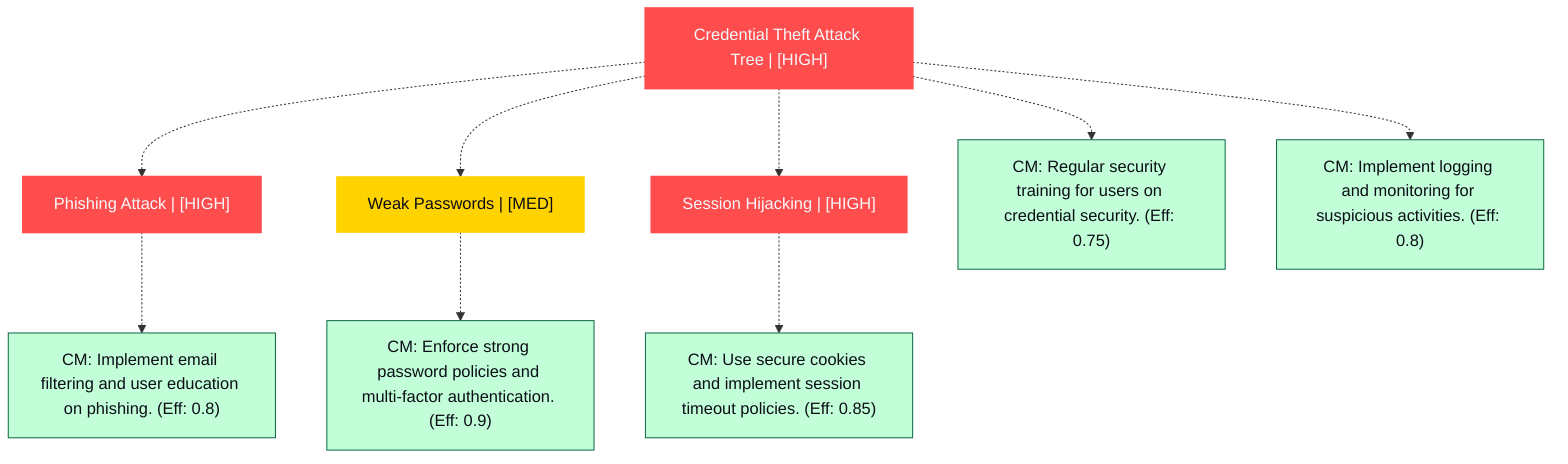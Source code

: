 graph TB
  node_01K65Y8ETTJDY5C6FED9V31Z8G["Credential Theft Attack Tree | [HIGH]"]:::highRisk
  node_01K65Y8ETTJDY5C6FED9V31Z8G-1["Phishing Attack | [HIGH]"]:::highRisk
  node_01K65Y8ETTJDY5C6FED9V31Z8G-1_cm_0["CM: Implement email filtering and user education on phishing. (Eff: 0.8)"]:::countermeasure
  node_01K65Y8ETTJDY5C6FED9V31Z8G-2["Weak Passwords | [MED]"]:::mediumRisk
  node_01K65Y8ETTJDY5C6FED9V31Z8G-2_cm_0["CM: Enforce strong password policies and multi-factor authentication. (Eff: 0.9)"]:::countermeasure
  node_01K65Y8ETTJDY5C6FED9V31Z8G-3["Session Hijacking | [HIGH]"]:::highRisk
  node_01K65Y8ETTJDY5C6FED9V31Z8G-3_cm_0["CM: Use secure cookies and implement session timeout policies. (Eff: 0.85)"]:::countermeasure
  node_01K65Y8ETTJDY5C6FED9V31Z8G_cm_0["CM: Regular security training for users on credential security. (Eff: 0.75)"]:::countermeasure
  node_01K65Y8ETTJDY5C6FED9V31Z8G_cm_1["CM: Implement logging and monitoring for suspicious activities. (Eff: 0.8)"]:::countermeasure

  node_01K65Y8ETTJDY5C6FED9V31Z8G -.-> node_01K65Y8ETTJDY5C6FED9V31Z8G-1
  node_01K65Y8ETTJDY5C6FED9V31Z8G-1 -.-> node_01K65Y8ETTJDY5C6FED9V31Z8G-1_cm_0
  node_01K65Y8ETTJDY5C6FED9V31Z8G -.-> node_01K65Y8ETTJDY5C6FED9V31Z8G-2
  node_01K65Y8ETTJDY5C6FED9V31Z8G-2 -.-> node_01K65Y8ETTJDY5C6FED9V31Z8G-2_cm_0
  node_01K65Y8ETTJDY5C6FED9V31Z8G -.-> node_01K65Y8ETTJDY5C6FED9V31Z8G-3
  node_01K65Y8ETTJDY5C6FED9V31Z8G-3 -.-> node_01K65Y8ETTJDY5C6FED9V31Z8G-3_cm_0
  node_01K65Y8ETTJDY5C6FED9V31Z8G -.-> node_01K65Y8ETTJDY5C6FED9V31Z8G_cm_0
  node_01K65Y8ETTJDY5C6FED9V31Z8G -.-> node_01K65Y8ETTJDY5C6FED9V31Z8G_cm_1

  classDef andNode fill:#FF4C4C,stroke:#FF4C4C,stroke-width:2px,color:#F5F7FA
  classDef orNode fill:#36FF8F,stroke:#36FF8F,stroke-width:2px,color:#0B0D17
  classDef leafNode fill:#29ABE2,stroke:#29ABE2,stroke-width:2px,color:#F5F7FA
  classDef highRisk fill:#FF4C4C,color:#F5F7FA,stroke:#FF4C4C,stroke-width:2px
  classDef mediumRisk fill:#FFD300,stroke:#FFD300,stroke-width:1px,color:#0B0D17
  classDef lowRisk fill:#FFF2B3,stroke:#FFF2B3,stroke-width:1px,color:#0B0D17
  classDef countermeasure fill:#C2FFD8,stroke:#106B49,stroke-width:1px,color:#0B0D17
  classDef reference fill:#A259FF,stroke:#c3a4ff,stroke-width:1px,stroke-dasharray:3 3,color:#F5F7FA
  classDef mitreNode stroke-dasharray:5 5
  classDef note fill:#ffffcc,stroke:#ffcc00,stroke-width:2px,stroke-dasharray:5 5